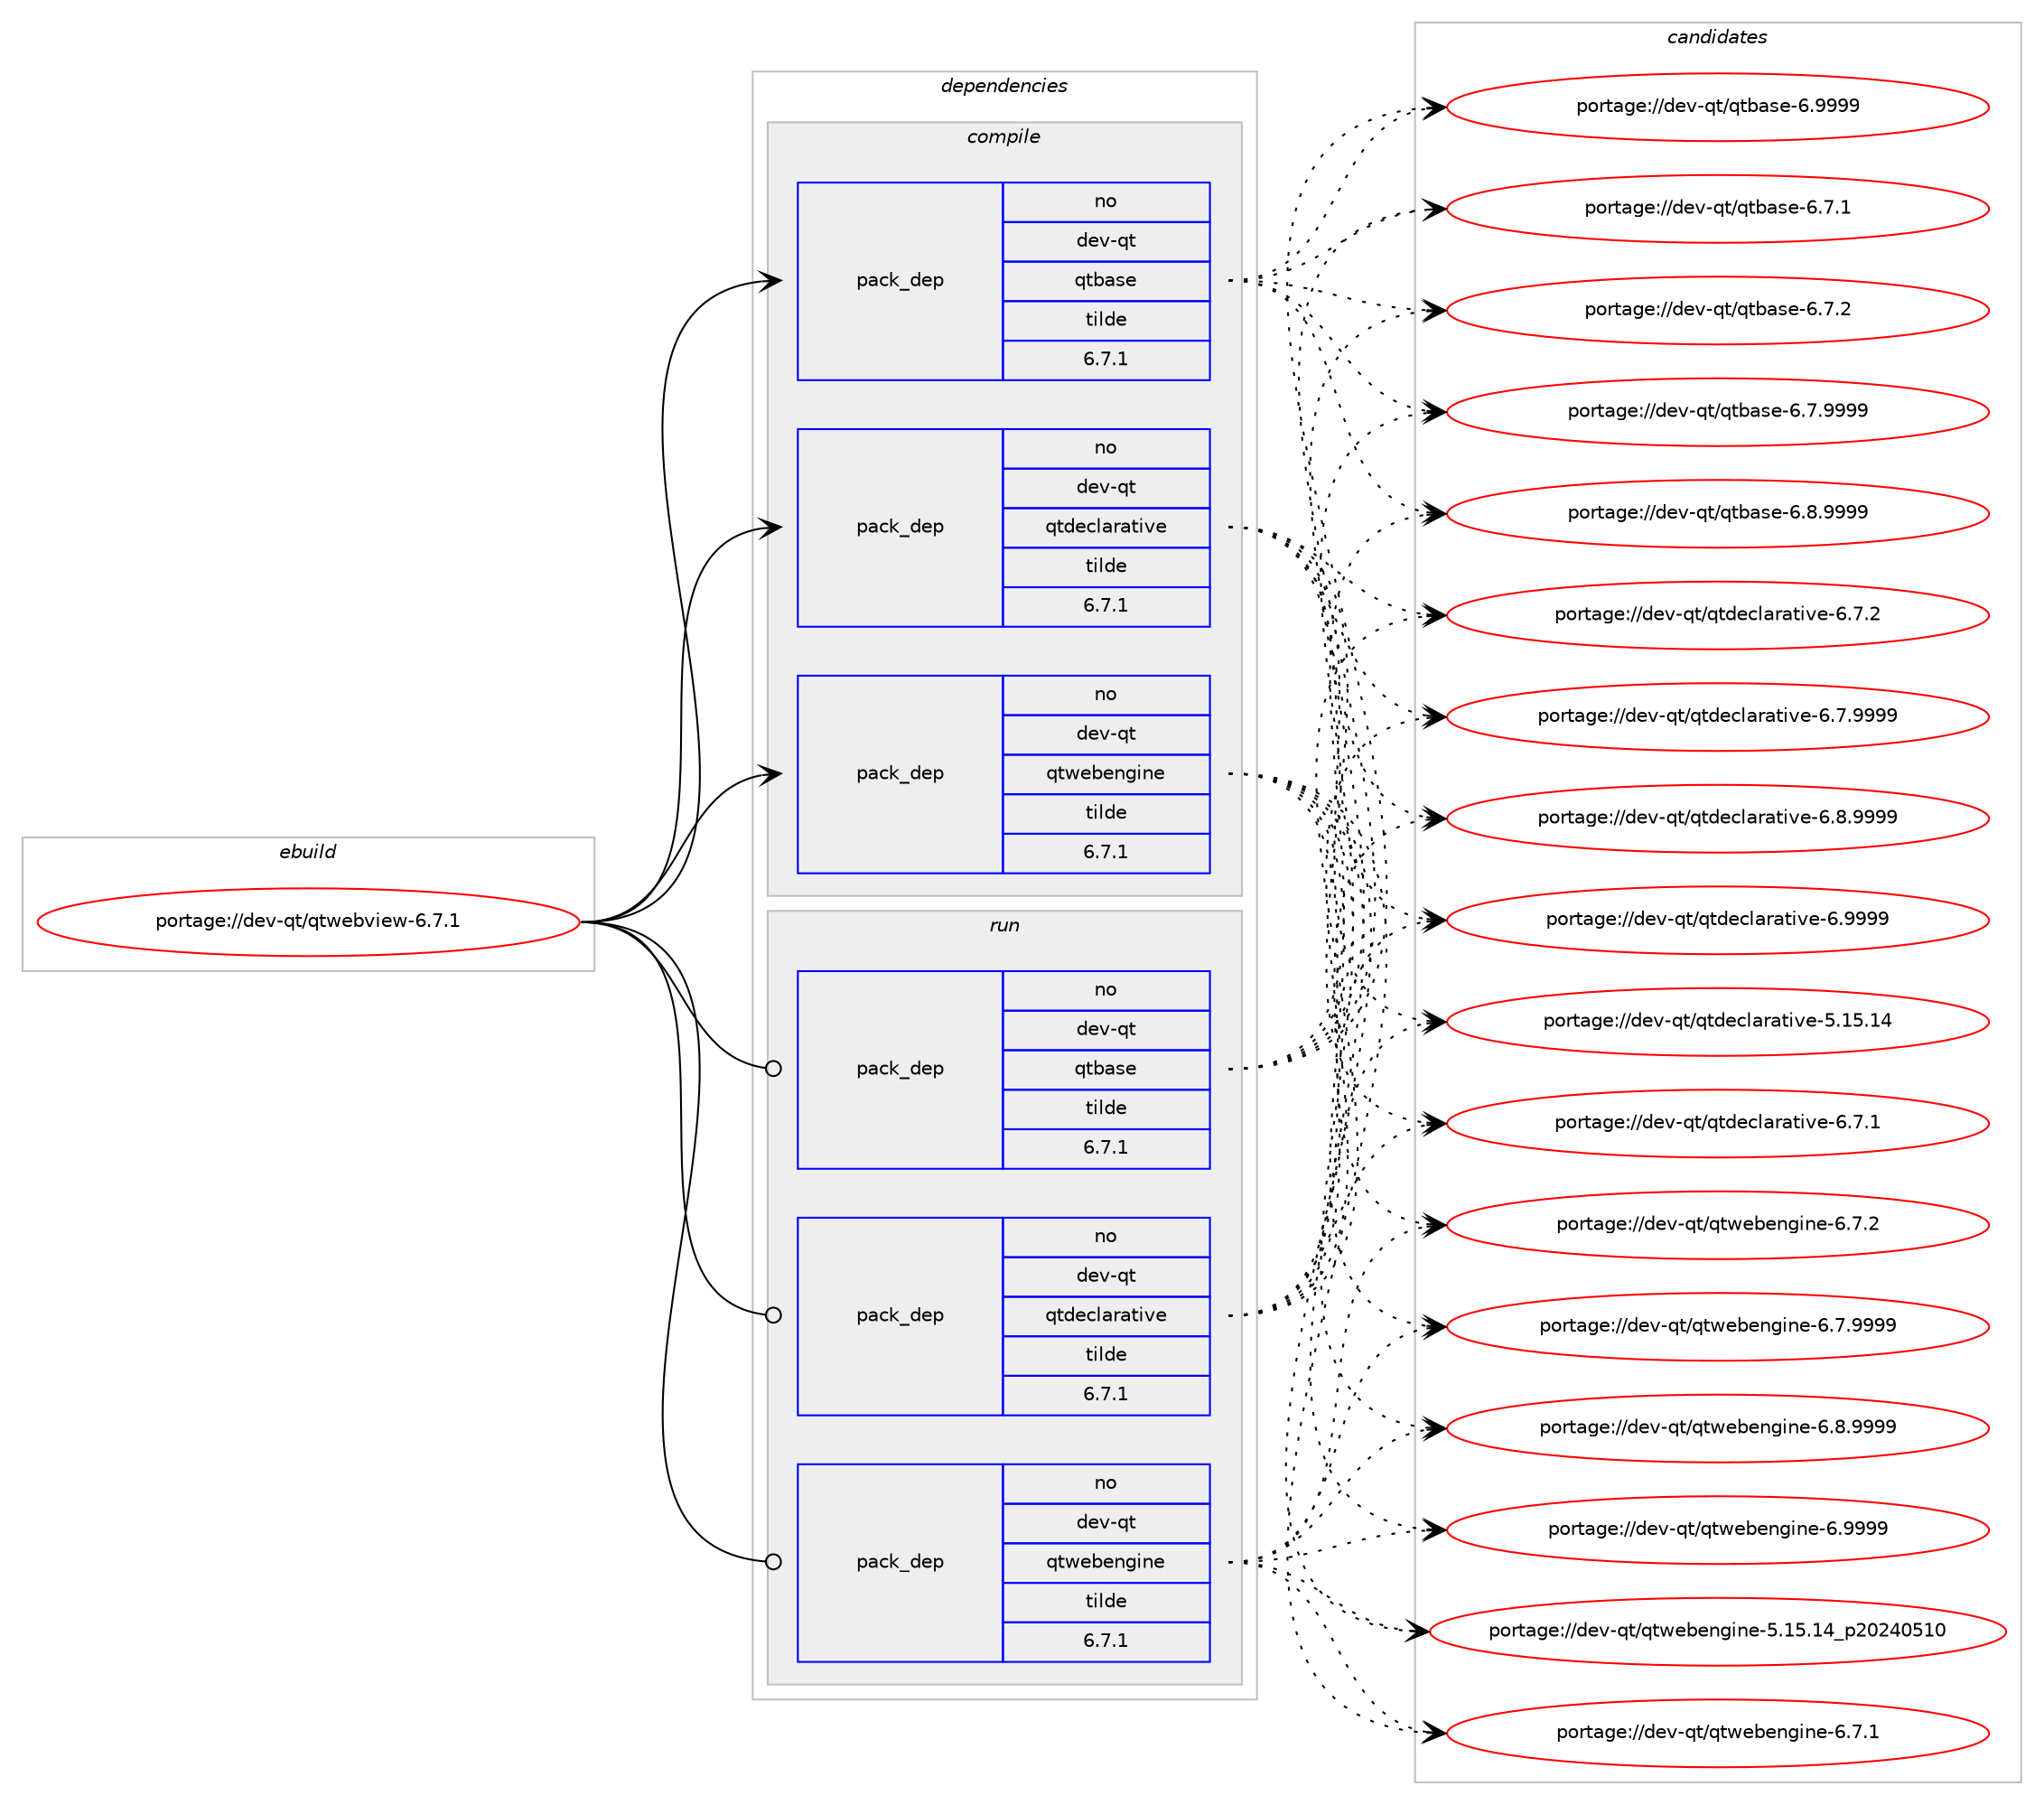 digraph prolog {

# *************
# Graph options
# *************

newrank=true;
concentrate=true;
compound=true;
graph [rankdir=LR,fontname=Helvetica,fontsize=10,ranksep=1.5];#, ranksep=2.5, nodesep=0.2];
edge  [arrowhead=vee];
node  [fontname=Helvetica,fontsize=10];

# **********
# The ebuild
# **********

subgraph cluster_leftcol {
color=gray;
rank=same;
label=<<i>ebuild</i>>;
id [label="portage://dev-qt/qtwebview-6.7.1", color=red, width=4, href="../dev-qt/qtwebview-6.7.1.svg"];
}

# ****************
# The dependencies
# ****************

subgraph cluster_midcol {
color=gray;
label=<<i>dependencies</i>>;
subgraph cluster_compile {
fillcolor="#eeeeee";
style=filled;
label=<<i>compile</i>>;
subgraph pack44337 {
dependency87020 [label=<<TABLE BORDER="0" CELLBORDER="1" CELLSPACING="0" CELLPADDING="4" WIDTH="220"><TR><TD ROWSPAN="6" CELLPADDING="30">pack_dep</TD></TR><TR><TD WIDTH="110">no</TD></TR><TR><TD>dev-qt</TD></TR><TR><TD>qtbase</TD></TR><TR><TD>tilde</TD></TR><TR><TD>6.7.1</TD></TR></TABLE>>, shape=none, color=blue];
}
id:e -> dependency87020:w [weight=20,style="solid",arrowhead="vee"];
subgraph pack44338 {
dependency87021 [label=<<TABLE BORDER="0" CELLBORDER="1" CELLSPACING="0" CELLPADDING="4" WIDTH="220"><TR><TD ROWSPAN="6" CELLPADDING="30">pack_dep</TD></TR><TR><TD WIDTH="110">no</TD></TR><TR><TD>dev-qt</TD></TR><TR><TD>qtdeclarative</TD></TR><TR><TD>tilde</TD></TR><TR><TD>6.7.1</TD></TR></TABLE>>, shape=none, color=blue];
}
id:e -> dependency87021:w [weight=20,style="solid",arrowhead="vee"];
subgraph pack44339 {
dependency87022 [label=<<TABLE BORDER="0" CELLBORDER="1" CELLSPACING="0" CELLPADDING="4" WIDTH="220"><TR><TD ROWSPAN="6" CELLPADDING="30">pack_dep</TD></TR><TR><TD WIDTH="110">no</TD></TR><TR><TD>dev-qt</TD></TR><TR><TD>qtwebengine</TD></TR><TR><TD>tilde</TD></TR><TR><TD>6.7.1</TD></TR></TABLE>>, shape=none, color=blue];
}
id:e -> dependency87022:w [weight=20,style="solid",arrowhead="vee"];
}
subgraph cluster_compileandrun {
fillcolor="#eeeeee";
style=filled;
label=<<i>compile and run</i>>;
}
subgraph cluster_run {
fillcolor="#eeeeee";
style=filled;
label=<<i>run</i>>;
subgraph pack44340 {
dependency87023 [label=<<TABLE BORDER="0" CELLBORDER="1" CELLSPACING="0" CELLPADDING="4" WIDTH="220"><TR><TD ROWSPAN="6" CELLPADDING="30">pack_dep</TD></TR><TR><TD WIDTH="110">no</TD></TR><TR><TD>dev-qt</TD></TR><TR><TD>qtbase</TD></TR><TR><TD>tilde</TD></TR><TR><TD>6.7.1</TD></TR></TABLE>>, shape=none, color=blue];
}
id:e -> dependency87023:w [weight=20,style="solid",arrowhead="odot"];
subgraph pack44341 {
dependency87024 [label=<<TABLE BORDER="0" CELLBORDER="1" CELLSPACING="0" CELLPADDING="4" WIDTH="220"><TR><TD ROWSPAN="6" CELLPADDING="30">pack_dep</TD></TR><TR><TD WIDTH="110">no</TD></TR><TR><TD>dev-qt</TD></TR><TR><TD>qtdeclarative</TD></TR><TR><TD>tilde</TD></TR><TR><TD>6.7.1</TD></TR></TABLE>>, shape=none, color=blue];
}
id:e -> dependency87024:w [weight=20,style="solid",arrowhead="odot"];
subgraph pack44342 {
dependency87025 [label=<<TABLE BORDER="0" CELLBORDER="1" CELLSPACING="0" CELLPADDING="4" WIDTH="220"><TR><TD ROWSPAN="6" CELLPADDING="30">pack_dep</TD></TR><TR><TD WIDTH="110">no</TD></TR><TR><TD>dev-qt</TD></TR><TR><TD>qtwebengine</TD></TR><TR><TD>tilde</TD></TR><TR><TD>6.7.1</TD></TR></TABLE>>, shape=none, color=blue];
}
id:e -> dependency87025:w [weight=20,style="solid",arrowhead="odot"];
}
}

# **************
# The candidates
# **************

subgraph cluster_choices {
rank=same;
color=gray;
label=<<i>candidates</i>>;

subgraph choice44337 {
color=black;
nodesep=1;
choice10010111845113116471131169897115101455446554649 [label="portage://dev-qt/qtbase-6.7.1", color=red, width=4,href="../dev-qt/qtbase-6.7.1.svg"];
choice10010111845113116471131169897115101455446554650 [label="portage://dev-qt/qtbase-6.7.2", color=red, width=4,href="../dev-qt/qtbase-6.7.2.svg"];
choice10010111845113116471131169897115101455446554657575757 [label="portage://dev-qt/qtbase-6.7.9999", color=red, width=4,href="../dev-qt/qtbase-6.7.9999.svg"];
choice10010111845113116471131169897115101455446564657575757 [label="portage://dev-qt/qtbase-6.8.9999", color=red, width=4,href="../dev-qt/qtbase-6.8.9999.svg"];
choice1001011184511311647113116989711510145544657575757 [label="portage://dev-qt/qtbase-6.9999", color=red, width=4,href="../dev-qt/qtbase-6.9999.svg"];
dependency87020:e -> choice10010111845113116471131169897115101455446554649:w [style=dotted,weight="100"];
dependency87020:e -> choice10010111845113116471131169897115101455446554650:w [style=dotted,weight="100"];
dependency87020:e -> choice10010111845113116471131169897115101455446554657575757:w [style=dotted,weight="100"];
dependency87020:e -> choice10010111845113116471131169897115101455446564657575757:w [style=dotted,weight="100"];
dependency87020:e -> choice1001011184511311647113116989711510145544657575757:w [style=dotted,weight="100"];
}
subgraph choice44338 {
color=black;
nodesep=1;
choice10010111845113116471131161001019910897114971161051181014553464953464952 [label="portage://dev-qt/qtdeclarative-5.15.14", color=red, width=4,href="../dev-qt/qtdeclarative-5.15.14.svg"];
choice1001011184511311647113116100101991089711497116105118101455446554649 [label="portage://dev-qt/qtdeclarative-6.7.1", color=red, width=4,href="../dev-qt/qtdeclarative-6.7.1.svg"];
choice1001011184511311647113116100101991089711497116105118101455446554650 [label="portage://dev-qt/qtdeclarative-6.7.2", color=red, width=4,href="../dev-qt/qtdeclarative-6.7.2.svg"];
choice1001011184511311647113116100101991089711497116105118101455446554657575757 [label="portage://dev-qt/qtdeclarative-6.7.9999", color=red, width=4,href="../dev-qt/qtdeclarative-6.7.9999.svg"];
choice1001011184511311647113116100101991089711497116105118101455446564657575757 [label="portage://dev-qt/qtdeclarative-6.8.9999", color=red, width=4,href="../dev-qt/qtdeclarative-6.8.9999.svg"];
choice100101118451131164711311610010199108971149711610511810145544657575757 [label="portage://dev-qt/qtdeclarative-6.9999", color=red, width=4,href="../dev-qt/qtdeclarative-6.9999.svg"];
dependency87021:e -> choice10010111845113116471131161001019910897114971161051181014553464953464952:w [style=dotted,weight="100"];
dependency87021:e -> choice1001011184511311647113116100101991089711497116105118101455446554649:w [style=dotted,weight="100"];
dependency87021:e -> choice1001011184511311647113116100101991089711497116105118101455446554650:w [style=dotted,weight="100"];
dependency87021:e -> choice1001011184511311647113116100101991089711497116105118101455446554657575757:w [style=dotted,weight="100"];
dependency87021:e -> choice1001011184511311647113116100101991089711497116105118101455446564657575757:w [style=dotted,weight="100"];
dependency87021:e -> choice100101118451131164711311610010199108971149711610511810145544657575757:w [style=dotted,weight="100"];
}
subgraph choice44339 {
color=black;
nodesep=1;
choice1001011184511311647113116119101981011101031051101014553464953464952951125048505248534948 [label="portage://dev-qt/qtwebengine-5.15.14_p20240510", color=red, width=4,href="../dev-qt/qtwebengine-5.15.14_p20240510.svg"];
choice100101118451131164711311611910198101110103105110101455446554649 [label="portage://dev-qt/qtwebengine-6.7.1", color=red, width=4,href="../dev-qt/qtwebengine-6.7.1.svg"];
choice100101118451131164711311611910198101110103105110101455446554650 [label="portage://dev-qt/qtwebengine-6.7.2", color=red, width=4,href="../dev-qt/qtwebengine-6.7.2.svg"];
choice100101118451131164711311611910198101110103105110101455446554657575757 [label="portage://dev-qt/qtwebengine-6.7.9999", color=red, width=4,href="../dev-qt/qtwebengine-6.7.9999.svg"];
choice100101118451131164711311611910198101110103105110101455446564657575757 [label="portage://dev-qt/qtwebengine-6.8.9999", color=red, width=4,href="../dev-qt/qtwebengine-6.8.9999.svg"];
choice10010111845113116471131161191019810111010310511010145544657575757 [label="portage://dev-qt/qtwebengine-6.9999", color=red, width=4,href="../dev-qt/qtwebengine-6.9999.svg"];
dependency87022:e -> choice1001011184511311647113116119101981011101031051101014553464953464952951125048505248534948:w [style=dotted,weight="100"];
dependency87022:e -> choice100101118451131164711311611910198101110103105110101455446554649:w [style=dotted,weight="100"];
dependency87022:e -> choice100101118451131164711311611910198101110103105110101455446554650:w [style=dotted,weight="100"];
dependency87022:e -> choice100101118451131164711311611910198101110103105110101455446554657575757:w [style=dotted,weight="100"];
dependency87022:e -> choice100101118451131164711311611910198101110103105110101455446564657575757:w [style=dotted,weight="100"];
dependency87022:e -> choice10010111845113116471131161191019810111010310511010145544657575757:w [style=dotted,weight="100"];
}
subgraph choice44340 {
color=black;
nodesep=1;
choice10010111845113116471131169897115101455446554649 [label="portage://dev-qt/qtbase-6.7.1", color=red, width=4,href="../dev-qt/qtbase-6.7.1.svg"];
choice10010111845113116471131169897115101455446554650 [label="portage://dev-qt/qtbase-6.7.2", color=red, width=4,href="../dev-qt/qtbase-6.7.2.svg"];
choice10010111845113116471131169897115101455446554657575757 [label="portage://dev-qt/qtbase-6.7.9999", color=red, width=4,href="../dev-qt/qtbase-6.7.9999.svg"];
choice10010111845113116471131169897115101455446564657575757 [label="portage://dev-qt/qtbase-6.8.9999", color=red, width=4,href="../dev-qt/qtbase-6.8.9999.svg"];
choice1001011184511311647113116989711510145544657575757 [label="portage://dev-qt/qtbase-6.9999", color=red, width=4,href="../dev-qt/qtbase-6.9999.svg"];
dependency87023:e -> choice10010111845113116471131169897115101455446554649:w [style=dotted,weight="100"];
dependency87023:e -> choice10010111845113116471131169897115101455446554650:w [style=dotted,weight="100"];
dependency87023:e -> choice10010111845113116471131169897115101455446554657575757:w [style=dotted,weight="100"];
dependency87023:e -> choice10010111845113116471131169897115101455446564657575757:w [style=dotted,weight="100"];
dependency87023:e -> choice1001011184511311647113116989711510145544657575757:w [style=dotted,weight="100"];
}
subgraph choice44341 {
color=black;
nodesep=1;
choice10010111845113116471131161001019910897114971161051181014553464953464952 [label="portage://dev-qt/qtdeclarative-5.15.14", color=red, width=4,href="../dev-qt/qtdeclarative-5.15.14.svg"];
choice1001011184511311647113116100101991089711497116105118101455446554649 [label="portage://dev-qt/qtdeclarative-6.7.1", color=red, width=4,href="../dev-qt/qtdeclarative-6.7.1.svg"];
choice1001011184511311647113116100101991089711497116105118101455446554650 [label="portage://dev-qt/qtdeclarative-6.7.2", color=red, width=4,href="../dev-qt/qtdeclarative-6.7.2.svg"];
choice1001011184511311647113116100101991089711497116105118101455446554657575757 [label="portage://dev-qt/qtdeclarative-6.7.9999", color=red, width=4,href="../dev-qt/qtdeclarative-6.7.9999.svg"];
choice1001011184511311647113116100101991089711497116105118101455446564657575757 [label="portage://dev-qt/qtdeclarative-6.8.9999", color=red, width=4,href="../dev-qt/qtdeclarative-6.8.9999.svg"];
choice100101118451131164711311610010199108971149711610511810145544657575757 [label="portage://dev-qt/qtdeclarative-6.9999", color=red, width=4,href="../dev-qt/qtdeclarative-6.9999.svg"];
dependency87024:e -> choice10010111845113116471131161001019910897114971161051181014553464953464952:w [style=dotted,weight="100"];
dependency87024:e -> choice1001011184511311647113116100101991089711497116105118101455446554649:w [style=dotted,weight="100"];
dependency87024:e -> choice1001011184511311647113116100101991089711497116105118101455446554650:w [style=dotted,weight="100"];
dependency87024:e -> choice1001011184511311647113116100101991089711497116105118101455446554657575757:w [style=dotted,weight="100"];
dependency87024:e -> choice1001011184511311647113116100101991089711497116105118101455446564657575757:w [style=dotted,weight="100"];
dependency87024:e -> choice100101118451131164711311610010199108971149711610511810145544657575757:w [style=dotted,weight="100"];
}
subgraph choice44342 {
color=black;
nodesep=1;
choice1001011184511311647113116119101981011101031051101014553464953464952951125048505248534948 [label="portage://dev-qt/qtwebengine-5.15.14_p20240510", color=red, width=4,href="../dev-qt/qtwebengine-5.15.14_p20240510.svg"];
choice100101118451131164711311611910198101110103105110101455446554649 [label="portage://dev-qt/qtwebengine-6.7.1", color=red, width=4,href="../dev-qt/qtwebengine-6.7.1.svg"];
choice100101118451131164711311611910198101110103105110101455446554650 [label="portage://dev-qt/qtwebengine-6.7.2", color=red, width=4,href="../dev-qt/qtwebengine-6.7.2.svg"];
choice100101118451131164711311611910198101110103105110101455446554657575757 [label="portage://dev-qt/qtwebengine-6.7.9999", color=red, width=4,href="../dev-qt/qtwebengine-6.7.9999.svg"];
choice100101118451131164711311611910198101110103105110101455446564657575757 [label="portage://dev-qt/qtwebengine-6.8.9999", color=red, width=4,href="../dev-qt/qtwebengine-6.8.9999.svg"];
choice10010111845113116471131161191019810111010310511010145544657575757 [label="portage://dev-qt/qtwebengine-6.9999", color=red, width=4,href="../dev-qt/qtwebengine-6.9999.svg"];
dependency87025:e -> choice1001011184511311647113116119101981011101031051101014553464953464952951125048505248534948:w [style=dotted,weight="100"];
dependency87025:e -> choice100101118451131164711311611910198101110103105110101455446554649:w [style=dotted,weight="100"];
dependency87025:e -> choice100101118451131164711311611910198101110103105110101455446554650:w [style=dotted,weight="100"];
dependency87025:e -> choice100101118451131164711311611910198101110103105110101455446554657575757:w [style=dotted,weight="100"];
dependency87025:e -> choice100101118451131164711311611910198101110103105110101455446564657575757:w [style=dotted,weight="100"];
dependency87025:e -> choice10010111845113116471131161191019810111010310511010145544657575757:w [style=dotted,weight="100"];
}
}

}

